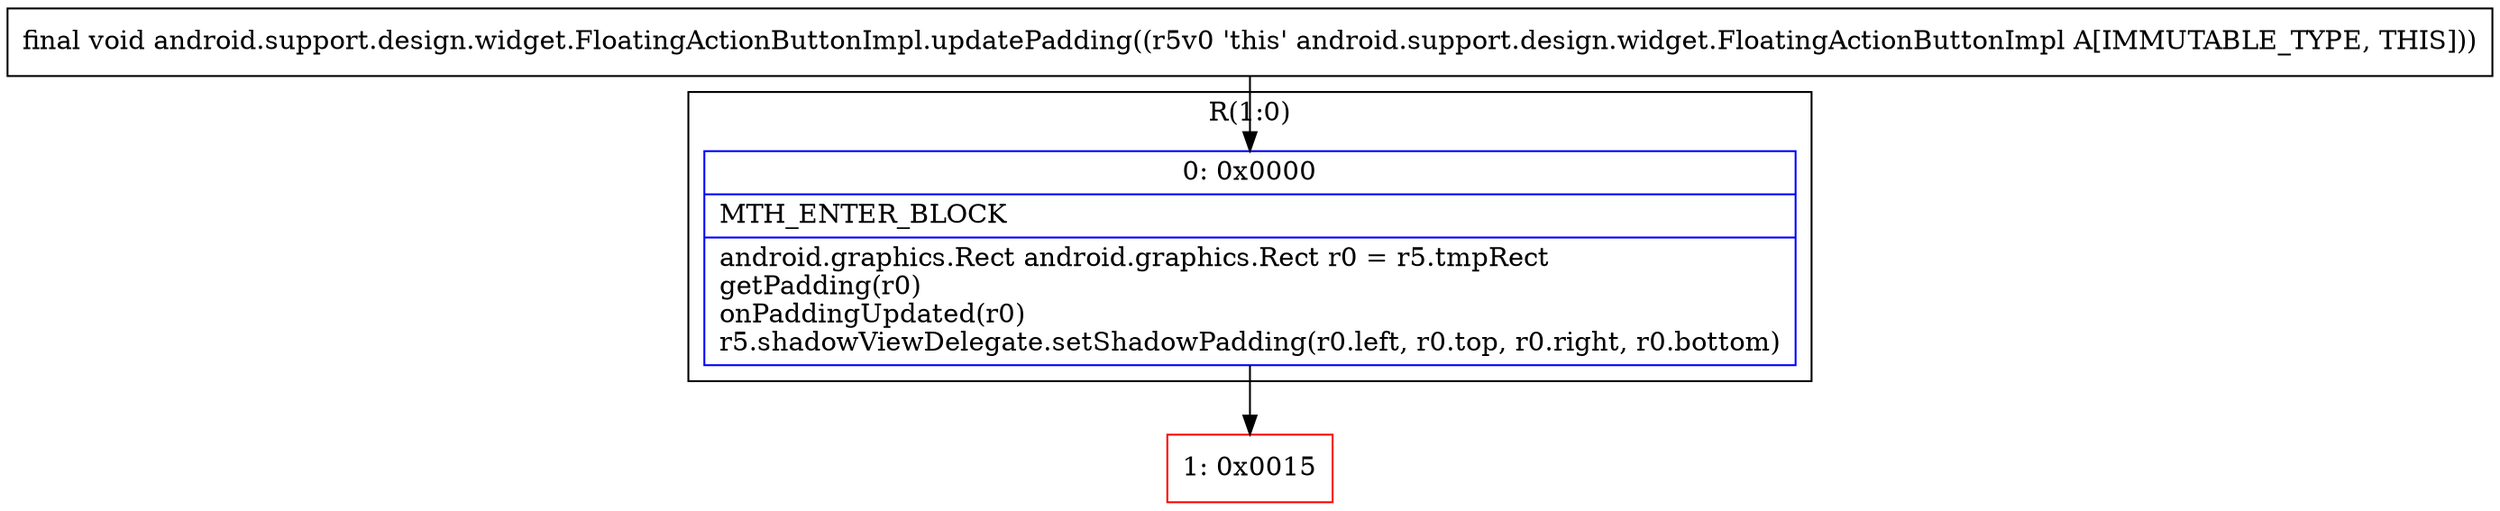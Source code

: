 digraph "CFG forandroid.support.design.widget.FloatingActionButtonImpl.updatePadding()V" {
subgraph cluster_Region_114535020 {
label = "R(1:0)";
node [shape=record,color=blue];
Node_0 [shape=record,label="{0\:\ 0x0000|MTH_ENTER_BLOCK\l|android.graphics.Rect android.graphics.Rect r0 = r5.tmpRect\lgetPadding(r0)\lonPaddingUpdated(r0)\lr5.shadowViewDelegate.setShadowPadding(r0.left, r0.top, r0.right, r0.bottom)\l}"];
}
Node_1 [shape=record,color=red,label="{1\:\ 0x0015}"];
MethodNode[shape=record,label="{final void android.support.design.widget.FloatingActionButtonImpl.updatePadding((r5v0 'this' android.support.design.widget.FloatingActionButtonImpl A[IMMUTABLE_TYPE, THIS])) }"];
MethodNode -> Node_0;
Node_0 -> Node_1;
}

